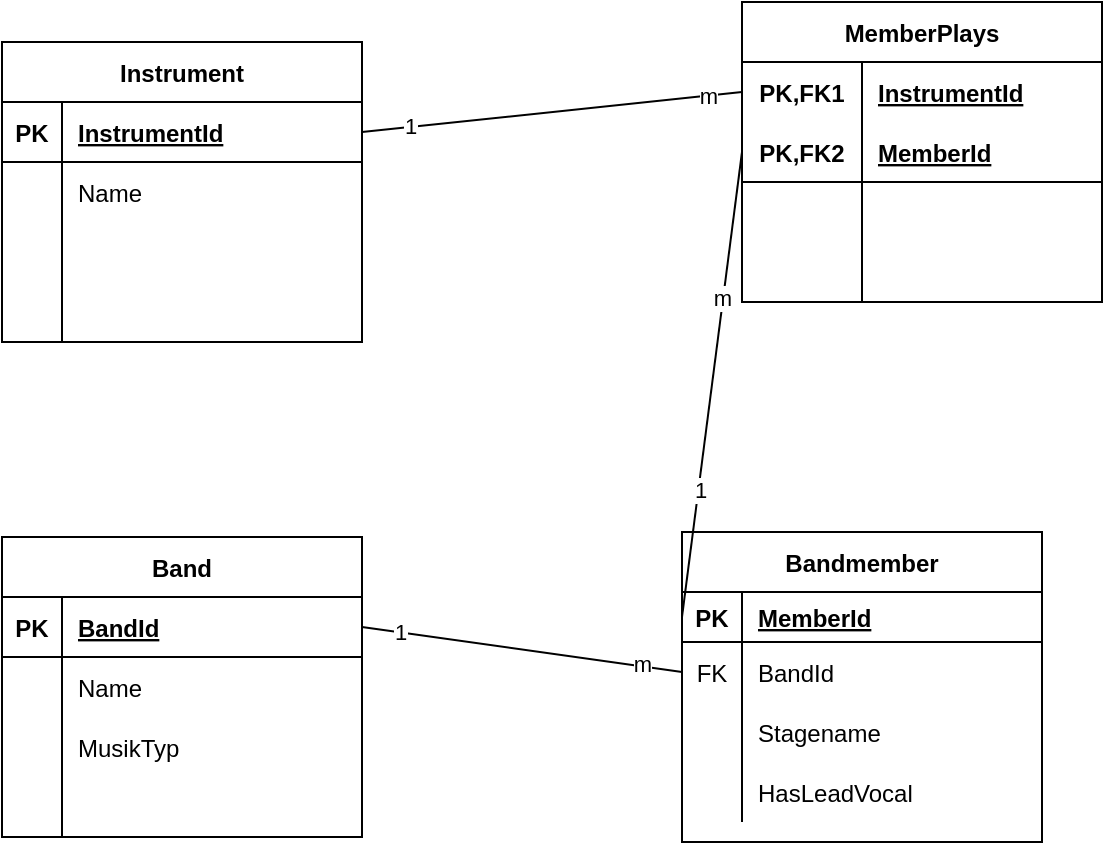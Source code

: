 <mxfile version="16.3.0" type="device"><diagram id="BXuTBW14fsXCgdNWvOI6" name="Page-1"><mxGraphModel dx="1221" dy="1849" grid="1" gridSize="10" guides="1" tooltips="1" connect="1" arrows="1" fold="1" page="1" pageScale="1" pageWidth="827" pageHeight="1169" math="0" shadow="0"><root><mxCell id="0"/><mxCell id="1" parent="0"/><mxCell id="BLeHENehnf-GHIqjw3Wn-449" value="Band" style="shape=table;startSize=30;container=1;collapsible=1;childLayout=tableLayout;fixedRows=1;rowLines=0;fontStyle=1;align=center;resizeLast=1;" vertex="1" parent="1"><mxGeometry x="250" y="147.5" width="180" height="150" as="geometry"/></mxCell><mxCell id="BLeHENehnf-GHIqjw3Wn-450" value="" style="shape=tableRow;horizontal=0;startSize=0;swimlaneHead=0;swimlaneBody=0;fillColor=none;collapsible=0;dropTarget=0;points=[[0,0.5],[1,0.5]];portConstraint=eastwest;top=0;left=0;right=0;bottom=1;" vertex="1" parent="BLeHENehnf-GHIqjw3Wn-449"><mxGeometry y="30" width="180" height="30" as="geometry"/></mxCell><mxCell id="BLeHENehnf-GHIqjw3Wn-451" value="PK" style="shape=partialRectangle;connectable=0;fillColor=none;top=0;left=0;bottom=0;right=0;fontStyle=1;overflow=hidden;" vertex="1" parent="BLeHENehnf-GHIqjw3Wn-450"><mxGeometry width="30" height="30" as="geometry"><mxRectangle width="30" height="30" as="alternateBounds"/></mxGeometry></mxCell><mxCell id="BLeHENehnf-GHIqjw3Wn-452" value="BandId" style="shape=partialRectangle;connectable=0;fillColor=none;top=0;left=0;bottom=0;right=0;align=left;spacingLeft=6;fontStyle=5;overflow=hidden;" vertex="1" parent="BLeHENehnf-GHIqjw3Wn-450"><mxGeometry x="30" width="150" height="30" as="geometry"><mxRectangle width="150" height="30" as="alternateBounds"/></mxGeometry></mxCell><mxCell id="BLeHENehnf-GHIqjw3Wn-453" value="" style="shape=tableRow;horizontal=0;startSize=0;swimlaneHead=0;swimlaneBody=0;fillColor=none;collapsible=0;dropTarget=0;points=[[0,0.5],[1,0.5]];portConstraint=eastwest;top=0;left=0;right=0;bottom=0;" vertex="1" parent="BLeHENehnf-GHIqjw3Wn-449"><mxGeometry y="60" width="180" height="30" as="geometry"/></mxCell><mxCell id="BLeHENehnf-GHIqjw3Wn-454" value="" style="shape=partialRectangle;connectable=0;fillColor=none;top=0;left=0;bottom=0;right=0;editable=1;overflow=hidden;" vertex="1" parent="BLeHENehnf-GHIqjw3Wn-453"><mxGeometry width="30" height="30" as="geometry"><mxRectangle width="30" height="30" as="alternateBounds"/></mxGeometry></mxCell><mxCell id="BLeHENehnf-GHIqjw3Wn-455" value="Name" style="shape=partialRectangle;connectable=0;fillColor=none;top=0;left=0;bottom=0;right=0;align=left;spacingLeft=6;overflow=hidden;" vertex="1" parent="BLeHENehnf-GHIqjw3Wn-453"><mxGeometry x="30" width="150" height="30" as="geometry"><mxRectangle width="150" height="30" as="alternateBounds"/></mxGeometry></mxCell><mxCell id="BLeHENehnf-GHIqjw3Wn-456" value="" style="shape=tableRow;horizontal=0;startSize=0;swimlaneHead=0;swimlaneBody=0;fillColor=none;collapsible=0;dropTarget=0;points=[[0,0.5],[1,0.5]];portConstraint=eastwest;top=0;left=0;right=0;bottom=0;" vertex="1" parent="BLeHENehnf-GHIqjw3Wn-449"><mxGeometry y="90" width="180" height="30" as="geometry"/></mxCell><mxCell id="BLeHENehnf-GHIqjw3Wn-457" value="" style="shape=partialRectangle;connectable=0;fillColor=none;top=0;left=0;bottom=0;right=0;editable=1;overflow=hidden;" vertex="1" parent="BLeHENehnf-GHIqjw3Wn-456"><mxGeometry width="30" height="30" as="geometry"><mxRectangle width="30" height="30" as="alternateBounds"/></mxGeometry></mxCell><mxCell id="BLeHENehnf-GHIqjw3Wn-458" value="MusikTyp" style="shape=partialRectangle;connectable=0;fillColor=none;top=0;left=0;bottom=0;right=0;align=left;spacingLeft=6;overflow=hidden;" vertex="1" parent="BLeHENehnf-GHIqjw3Wn-456"><mxGeometry x="30" width="150" height="30" as="geometry"><mxRectangle width="150" height="30" as="alternateBounds"/></mxGeometry></mxCell><mxCell id="BLeHENehnf-GHIqjw3Wn-459" value="" style="shape=tableRow;horizontal=0;startSize=0;swimlaneHead=0;swimlaneBody=0;fillColor=none;collapsible=0;dropTarget=0;points=[[0,0.5],[1,0.5]];portConstraint=eastwest;top=0;left=0;right=0;bottom=0;" vertex="1" parent="BLeHENehnf-GHIqjw3Wn-449"><mxGeometry y="120" width="180" height="30" as="geometry"/></mxCell><mxCell id="BLeHENehnf-GHIqjw3Wn-460" value="" style="shape=partialRectangle;connectable=0;fillColor=none;top=0;left=0;bottom=0;right=0;editable=1;overflow=hidden;" vertex="1" parent="BLeHENehnf-GHIqjw3Wn-459"><mxGeometry width="30" height="30" as="geometry"><mxRectangle width="30" height="30" as="alternateBounds"/></mxGeometry></mxCell><mxCell id="BLeHENehnf-GHIqjw3Wn-461" value="" style="shape=partialRectangle;connectable=0;fillColor=none;top=0;left=0;bottom=0;right=0;align=left;spacingLeft=6;overflow=hidden;" vertex="1" parent="BLeHENehnf-GHIqjw3Wn-459"><mxGeometry x="30" width="150" height="30" as="geometry"><mxRectangle width="150" height="30" as="alternateBounds"/></mxGeometry></mxCell><mxCell id="BLeHENehnf-GHIqjw3Wn-462" value="Bandmember" style="shape=table;startSize=30;container=1;collapsible=1;childLayout=tableLayout;fixedRows=1;rowLines=0;fontStyle=1;align=center;resizeLast=1;" vertex="1" parent="1"><mxGeometry x="590" y="145" width="180" height="155" as="geometry"/></mxCell><mxCell id="BLeHENehnf-GHIqjw3Wn-463" value="" style="shape=tableRow;horizontal=0;startSize=0;swimlaneHead=0;swimlaneBody=0;fillColor=none;collapsible=0;dropTarget=0;points=[[0,0.5],[1,0.5]];portConstraint=eastwest;top=0;left=0;right=0;bottom=1;" vertex="1" parent="BLeHENehnf-GHIqjw3Wn-462"><mxGeometry y="30" width="180" height="25" as="geometry"/></mxCell><mxCell id="BLeHENehnf-GHIqjw3Wn-464" value="PK" style="shape=partialRectangle;connectable=0;fillColor=none;top=0;left=0;bottom=0;right=0;fontStyle=1;overflow=hidden;" vertex="1" parent="BLeHENehnf-GHIqjw3Wn-463"><mxGeometry width="30" height="25" as="geometry"><mxRectangle width="30" height="25" as="alternateBounds"/></mxGeometry></mxCell><mxCell id="BLeHENehnf-GHIqjw3Wn-465" value="MemberId" style="shape=partialRectangle;connectable=0;fillColor=none;top=0;left=0;bottom=0;right=0;align=left;spacingLeft=6;fontStyle=5;overflow=hidden;" vertex="1" parent="BLeHENehnf-GHIqjw3Wn-463"><mxGeometry x="30" width="150" height="25" as="geometry"><mxRectangle width="150" height="25" as="alternateBounds"/></mxGeometry></mxCell><mxCell id="BLeHENehnf-GHIqjw3Wn-466" value="" style="shape=tableRow;horizontal=0;startSize=0;swimlaneHead=0;swimlaneBody=0;fillColor=none;collapsible=0;dropTarget=0;points=[[0,0.5],[1,0.5]];portConstraint=eastwest;top=0;left=0;right=0;bottom=0;" vertex="1" parent="BLeHENehnf-GHIqjw3Wn-462"><mxGeometry y="55" width="180" height="30" as="geometry"/></mxCell><mxCell id="BLeHENehnf-GHIqjw3Wn-467" value="FK" style="shape=partialRectangle;connectable=0;fillColor=none;top=0;left=0;bottom=0;right=0;editable=1;overflow=hidden;" vertex="1" parent="BLeHENehnf-GHIqjw3Wn-466"><mxGeometry width="30" height="30" as="geometry"><mxRectangle width="30" height="30" as="alternateBounds"/></mxGeometry></mxCell><mxCell id="BLeHENehnf-GHIqjw3Wn-468" value="BandId" style="shape=partialRectangle;connectable=0;fillColor=none;top=0;left=0;bottom=0;right=0;align=left;spacingLeft=6;overflow=hidden;" vertex="1" parent="BLeHENehnf-GHIqjw3Wn-466"><mxGeometry x="30" width="150" height="30" as="geometry"><mxRectangle width="150" height="30" as="alternateBounds"/></mxGeometry></mxCell><mxCell id="BLeHENehnf-GHIqjw3Wn-469" value="" style="shape=tableRow;horizontal=0;startSize=0;swimlaneHead=0;swimlaneBody=0;fillColor=none;collapsible=0;dropTarget=0;points=[[0,0.5],[1,0.5]];portConstraint=eastwest;top=0;left=0;right=0;bottom=0;" vertex="1" parent="BLeHENehnf-GHIqjw3Wn-462"><mxGeometry y="85" width="180" height="30" as="geometry"/></mxCell><mxCell id="BLeHENehnf-GHIqjw3Wn-470" value="" style="shape=partialRectangle;connectable=0;fillColor=none;top=0;left=0;bottom=0;right=0;editable=1;overflow=hidden;" vertex="1" parent="BLeHENehnf-GHIqjw3Wn-469"><mxGeometry width="30" height="30" as="geometry"><mxRectangle width="30" height="30" as="alternateBounds"/></mxGeometry></mxCell><mxCell id="BLeHENehnf-GHIqjw3Wn-471" value="Stagename" style="shape=partialRectangle;connectable=0;fillColor=none;top=0;left=0;bottom=0;right=0;align=left;spacingLeft=6;overflow=hidden;" vertex="1" parent="BLeHENehnf-GHIqjw3Wn-469"><mxGeometry x="30" width="150" height="30" as="geometry"><mxRectangle width="150" height="30" as="alternateBounds"/></mxGeometry></mxCell><mxCell id="BLeHENehnf-GHIqjw3Wn-472" value="" style="shape=tableRow;horizontal=0;startSize=0;swimlaneHead=0;swimlaneBody=0;fillColor=none;collapsible=0;dropTarget=0;points=[[0,0.5],[1,0.5]];portConstraint=eastwest;top=0;left=0;right=0;bottom=0;" vertex="1" parent="BLeHENehnf-GHIqjw3Wn-462"><mxGeometry y="115" width="180" height="30" as="geometry"/></mxCell><mxCell id="BLeHENehnf-GHIqjw3Wn-473" value="" style="shape=partialRectangle;connectable=0;fillColor=none;top=0;left=0;bottom=0;right=0;editable=1;overflow=hidden;" vertex="1" parent="BLeHENehnf-GHIqjw3Wn-472"><mxGeometry width="30" height="30" as="geometry"><mxRectangle width="30" height="30" as="alternateBounds"/></mxGeometry></mxCell><mxCell id="BLeHENehnf-GHIqjw3Wn-474" value="HasLeadVocal" style="shape=partialRectangle;connectable=0;fillColor=none;top=0;left=0;bottom=0;right=0;align=left;spacingLeft=6;overflow=hidden;" vertex="1" parent="BLeHENehnf-GHIqjw3Wn-472"><mxGeometry x="30" width="150" height="30" as="geometry"><mxRectangle width="150" height="30" as="alternateBounds"/></mxGeometry></mxCell><mxCell id="BLeHENehnf-GHIqjw3Wn-475" value="Instrument" style="shape=table;startSize=30;container=1;collapsible=1;childLayout=tableLayout;fixedRows=1;rowLines=0;fontStyle=1;align=center;resizeLast=1;" vertex="1" parent="1"><mxGeometry x="250" y="-100" width="180" height="150" as="geometry"/></mxCell><mxCell id="BLeHENehnf-GHIqjw3Wn-476" value="" style="shape=tableRow;horizontal=0;startSize=0;swimlaneHead=0;swimlaneBody=0;fillColor=none;collapsible=0;dropTarget=0;points=[[0,0.5],[1,0.5]];portConstraint=eastwest;top=0;left=0;right=0;bottom=1;" vertex="1" parent="BLeHENehnf-GHIqjw3Wn-475"><mxGeometry y="30" width="180" height="30" as="geometry"/></mxCell><mxCell id="BLeHENehnf-GHIqjw3Wn-477" value="PK" style="shape=partialRectangle;connectable=0;fillColor=none;top=0;left=0;bottom=0;right=0;fontStyle=1;overflow=hidden;" vertex="1" parent="BLeHENehnf-GHIqjw3Wn-476"><mxGeometry width="30" height="30" as="geometry"><mxRectangle width="30" height="30" as="alternateBounds"/></mxGeometry></mxCell><mxCell id="BLeHENehnf-GHIqjw3Wn-478" value="InstrumentId" style="shape=partialRectangle;connectable=0;fillColor=none;top=0;left=0;bottom=0;right=0;align=left;spacingLeft=6;fontStyle=5;overflow=hidden;" vertex="1" parent="BLeHENehnf-GHIqjw3Wn-476"><mxGeometry x="30" width="150" height="30" as="geometry"><mxRectangle width="150" height="30" as="alternateBounds"/></mxGeometry></mxCell><mxCell id="BLeHENehnf-GHIqjw3Wn-479" value="" style="shape=tableRow;horizontal=0;startSize=0;swimlaneHead=0;swimlaneBody=0;fillColor=none;collapsible=0;dropTarget=0;points=[[0,0.5],[1,0.5]];portConstraint=eastwest;top=0;left=0;right=0;bottom=0;" vertex="1" parent="BLeHENehnf-GHIqjw3Wn-475"><mxGeometry y="60" width="180" height="30" as="geometry"/></mxCell><mxCell id="BLeHENehnf-GHIqjw3Wn-480" value="" style="shape=partialRectangle;connectable=0;fillColor=none;top=0;left=0;bottom=0;right=0;editable=1;overflow=hidden;" vertex="1" parent="BLeHENehnf-GHIqjw3Wn-479"><mxGeometry width="30" height="30" as="geometry"><mxRectangle width="30" height="30" as="alternateBounds"/></mxGeometry></mxCell><mxCell id="BLeHENehnf-GHIqjw3Wn-481" value="Name" style="shape=partialRectangle;connectable=0;fillColor=none;top=0;left=0;bottom=0;right=0;align=left;spacingLeft=6;overflow=hidden;" vertex="1" parent="BLeHENehnf-GHIqjw3Wn-479"><mxGeometry x="30" width="150" height="30" as="geometry"><mxRectangle width="150" height="30" as="alternateBounds"/></mxGeometry></mxCell><mxCell id="BLeHENehnf-GHIqjw3Wn-482" value="" style="shape=tableRow;horizontal=0;startSize=0;swimlaneHead=0;swimlaneBody=0;fillColor=none;collapsible=0;dropTarget=0;points=[[0,0.5],[1,0.5]];portConstraint=eastwest;top=0;left=0;right=0;bottom=0;" vertex="1" parent="BLeHENehnf-GHIqjw3Wn-475"><mxGeometry y="90" width="180" height="30" as="geometry"/></mxCell><mxCell id="BLeHENehnf-GHIqjw3Wn-483" value="" style="shape=partialRectangle;connectable=0;fillColor=none;top=0;left=0;bottom=0;right=0;editable=1;overflow=hidden;" vertex="1" parent="BLeHENehnf-GHIqjw3Wn-482"><mxGeometry width="30" height="30" as="geometry"><mxRectangle width="30" height="30" as="alternateBounds"/></mxGeometry></mxCell><mxCell id="BLeHENehnf-GHIqjw3Wn-484" value="" style="shape=partialRectangle;connectable=0;fillColor=none;top=0;left=0;bottom=0;right=0;align=left;spacingLeft=6;overflow=hidden;" vertex="1" parent="BLeHENehnf-GHIqjw3Wn-482"><mxGeometry x="30" width="150" height="30" as="geometry"><mxRectangle width="150" height="30" as="alternateBounds"/></mxGeometry></mxCell><mxCell id="BLeHENehnf-GHIqjw3Wn-485" value="" style="shape=tableRow;horizontal=0;startSize=0;swimlaneHead=0;swimlaneBody=0;fillColor=none;collapsible=0;dropTarget=0;points=[[0,0.5],[1,0.5]];portConstraint=eastwest;top=0;left=0;right=0;bottom=0;" vertex="1" parent="BLeHENehnf-GHIqjw3Wn-475"><mxGeometry y="120" width="180" height="30" as="geometry"/></mxCell><mxCell id="BLeHENehnf-GHIqjw3Wn-486" value="" style="shape=partialRectangle;connectable=0;fillColor=none;top=0;left=0;bottom=0;right=0;editable=1;overflow=hidden;" vertex="1" parent="BLeHENehnf-GHIqjw3Wn-485"><mxGeometry width="30" height="30" as="geometry"><mxRectangle width="30" height="30" as="alternateBounds"/></mxGeometry></mxCell><mxCell id="BLeHENehnf-GHIqjw3Wn-487" value="" style="shape=partialRectangle;connectable=0;fillColor=none;top=0;left=0;bottom=0;right=0;align=left;spacingLeft=6;overflow=hidden;" vertex="1" parent="BLeHENehnf-GHIqjw3Wn-485"><mxGeometry x="30" width="150" height="30" as="geometry"><mxRectangle width="150" height="30" as="alternateBounds"/></mxGeometry></mxCell><mxCell id="BLeHENehnf-GHIqjw3Wn-501" value="MemberPlays" style="shape=table;startSize=30;container=1;collapsible=1;childLayout=tableLayout;fixedRows=1;rowLines=0;fontStyle=1;align=center;resizeLast=1;" vertex="1" parent="1"><mxGeometry x="620" y="-120" width="180" height="150" as="geometry"/></mxCell><mxCell id="BLeHENehnf-GHIqjw3Wn-502" value="" style="shape=tableRow;horizontal=0;startSize=0;swimlaneHead=0;swimlaneBody=0;fillColor=none;collapsible=0;dropTarget=0;points=[[0,0.5],[1,0.5]];portConstraint=eastwest;top=0;left=0;right=0;bottom=0;" vertex="1" parent="BLeHENehnf-GHIqjw3Wn-501"><mxGeometry y="30" width="180" height="30" as="geometry"/></mxCell><mxCell id="BLeHENehnf-GHIqjw3Wn-503" value="PK,FK1" style="shape=partialRectangle;connectable=0;fillColor=none;top=0;left=0;bottom=0;right=0;fontStyle=1;overflow=hidden;" vertex="1" parent="BLeHENehnf-GHIqjw3Wn-502"><mxGeometry width="60" height="30" as="geometry"><mxRectangle width="60" height="30" as="alternateBounds"/></mxGeometry></mxCell><mxCell id="BLeHENehnf-GHIqjw3Wn-504" value="InstrumentId" style="shape=partialRectangle;connectable=0;fillColor=none;top=0;left=0;bottom=0;right=0;align=left;spacingLeft=6;fontStyle=5;overflow=hidden;" vertex="1" parent="BLeHENehnf-GHIqjw3Wn-502"><mxGeometry x="60" width="120" height="30" as="geometry"><mxRectangle width="120" height="30" as="alternateBounds"/></mxGeometry></mxCell><mxCell id="BLeHENehnf-GHIqjw3Wn-505" value="" style="shape=tableRow;horizontal=0;startSize=0;swimlaneHead=0;swimlaneBody=0;fillColor=none;collapsible=0;dropTarget=0;points=[[0,0.5],[1,0.5]];portConstraint=eastwest;top=0;left=0;right=0;bottom=1;" vertex="1" parent="BLeHENehnf-GHIqjw3Wn-501"><mxGeometry y="60" width="180" height="30" as="geometry"/></mxCell><mxCell id="BLeHENehnf-GHIqjw3Wn-506" value="PK,FK2" style="shape=partialRectangle;connectable=0;fillColor=none;top=0;left=0;bottom=0;right=0;fontStyle=1;overflow=hidden;" vertex="1" parent="BLeHENehnf-GHIqjw3Wn-505"><mxGeometry width="60" height="30" as="geometry"><mxRectangle width="60" height="30" as="alternateBounds"/></mxGeometry></mxCell><mxCell id="BLeHENehnf-GHIqjw3Wn-507" value="MemberId" style="shape=partialRectangle;connectable=0;fillColor=none;top=0;left=0;bottom=0;right=0;align=left;spacingLeft=6;fontStyle=5;overflow=hidden;" vertex="1" parent="BLeHENehnf-GHIqjw3Wn-505"><mxGeometry x="60" width="120" height="30" as="geometry"><mxRectangle width="120" height="30" as="alternateBounds"/></mxGeometry></mxCell><mxCell id="BLeHENehnf-GHIqjw3Wn-508" value="" style="shape=tableRow;horizontal=0;startSize=0;swimlaneHead=0;swimlaneBody=0;fillColor=none;collapsible=0;dropTarget=0;points=[[0,0.5],[1,0.5]];portConstraint=eastwest;top=0;left=0;right=0;bottom=0;" vertex="1" parent="BLeHENehnf-GHIqjw3Wn-501"><mxGeometry y="90" width="180" height="30" as="geometry"/></mxCell><mxCell id="BLeHENehnf-GHIqjw3Wn-509" value="" style="shape=partialRectangle;connectable=0;fillColor=none;top=0;left=0;bottom=0;right=0;editable=1;overflow=hidden;" vertex="1" parent="BLeHENehnf-GHIqjw3Wn-508"><mxGeometry width="60" height="30" as="geometry"><mxRectangle width="60" height="30" as="alternateBounds"/></mxGeometry></mxCell><mxCell id="BLeHENehnf-GHIqjw3Wn-510" value="" style="shape=partialRectangle;connectable=0;fillColor=none;top=0;left=0;bottom=0;right=0;align=left;spacingLeft=6;overflow=hidden;" vertex="1" parent="BLeHENehnf-GHIqjw3Wn-508"><mxGeometry x="60" width="120" height="30" as="geometry"><mxRectangle width="120" height="30" as="alternateBounds"/></mxGeometry></mxCell><mxCell id="BLeHENehnf-GHIqjw3Wn-511" value="" style="shape=tableRow;horizontal=0;startSize=0;swimlaneHead=0;swimlaneBody=0;fillColor=none;collapsible=0;dropTarget=0;points=[[0,0.5],[1,0.5]];portConstraint=eastwest;top=0;left=0;right=0;bottom=0;" vertex="1" parent="BLeHENehnf-GHIqjw3Wn-501"><mxGeometry y="120" width="180" height="30" as="geometry"/></mxCell><mxCell id="BLeHENehnf-GHIqjw3Wn-512" value="" style="shape=partialRectangle;connectable=0;fillColor=none;top=0;left=0;bottom=0;right=0;editable=1;overflow=hidden;" vertex="1" parent="BLeHENehnf-GHIqjw3Wn-511"><mxGeometry width="60" height="30" as="geometry"><mxRectangle width="60" height="30" as="alternateBounds"/></mxGeometry></mxCell><mxCell id="BLeHENehnf-GHIqjw3Wn-513" value="" style="shape=partialRectangle;connectable=0;fillColor=none;top=0;left=0;bottom=0;right=0;align=left;spacingLeft=6;overflow=hidden;" vertex="1" parent="BLeHENehnf-GHIqjw3Wn-511"><mxGeometry x="60" width="120" height="30" as="geometry"><mxRectangle width="120" height="30" as="alternateBounds"/></mxGeometry></mxCell><mxCell id="BLeHENehnf-GHIqjw3Wn-514" value="" style="endArrow=none;html=1;rounded=0;exitX=1;exitY=0.5;exitDx=0;exitDy=0;entryX=0;entryY=0.5;entryDx=0;entryDy=0;" edge="1" parent="1" source="BLeHENehnf-GHIqjw3Wn-450" target="BLeHENehnf-GHIqjw3Wn-466"><mxGeometry relative="1" as="geometry"><mxPoint x="700" y="140" as="sourcePoint"/><mxPoint x="860" y="140" as="targetPoint"/></mxGeometry></mxCell><mxCell id="BLeHENehnf-GHIqjw3Wn-515" value="1" style="edgeLabel;html=1;align=center;verticalAlign=middle;resizable=0;points=[];" vertex="1" connectable="0" parent="BLeHENehnf-GHIqjw3Wn-514"><mxGeometry x="-0.767" relative="1" as="geometry"><mxPoint as="offset"/></mxGeometry></mxCell><mxCell id="BLeHENehnf-GHIqjw3Wn-516" value="m" style="edgeLabel;html=1;align=center;verticalAlign=middle;resizable=0;points=[];" vertex="1" connectable="0" parent="BLeHENehnf-GHIqjw3Wn-514"><mxGeometry x="0.746" y="1" relative="1" as="geometry"><mxPoint as="offset"/></mxGeometry></mxCell><mxCell id="BLeHENehnf-GHIqjw3Wn-517" value="" style="endArrow=none;html=1;rounded=0;exitX=0;exitY=0.5;exitDx=0;exitDy=0;entryX=0;entryY=0.5;entryDx=0;entryDy=0;" edge="1" parent="1" source="BLeHENehnf-GHIqjw3Wn-505" target="BLeHENehnf-GHIqjw3Wn-463"><mxGeometry relative="1" as="geometry"><mxPoint x="700" y="140" as="sourcePoint"/><mxPoint x="860" y="140" as="targetPoint"/></mxGeometry></mxCell><mxCell id="BLeHENehnf-GHIqjw3Wn-518" value="1" style="edgeLabel;html=1;align=center;verticalAlign=middle;resizable=0;points=[];" vertex="1" connectable="0" parent="BLeHENehnf-GHIqjw3Wn-517"><mxGeometry x="0.454" y="1" relative="1" as="geometry"><mxPoint as="offset"/></mxGeometry></mxCell><mxCell id="BLeHENehnf-GHIqjw3Wn-519" value="m" style="edgeLabel;html=1;align=center;verticalAlign=middle;resizable=0;points=[];" vertex="1" connectable="0" parent="BLeHENehnf-GHIqjw3Wn-517"><mxGeometry x="-0.374" y="-1" relative="1" as="geometry"><mxPoint as="offset"/></mxGeometry></mxCell><mxCell id="BLeHENehnf-GHIqjw3Wn-520" value="" style="endArrow=none;html=1;rounded=0;exitX=1;exitY=0.5;exitDx=0;exitDy=0;entryX=0;entryY=0.5;entryDx=0;entryDy=0;" edge="1" parent="1" source="BLeHENehnf-GHIqjw3Wn-476" target="BLeHENehnf-GHIqjw3Wn-502"><mxGeometry relative="1" as="geometry"><mxPoint x="700" y="140" as="sourcePoint"/><mxPoint x="860" y="140" as="targetPoint"/></mxGeometry></mxCell><mxCell id="BLeHENehnf-GHIqjw3Wn-521" value="1" style="edgeLabel;html=1;align=center;verticalAlign=middle;resizable=0;points=[];" vertex="1" connectable="0" parent="BLeHENehnf-GHIqjw3Wn-520"><mxGeometry x="-0.753" y="1" relative="1" as="geometry"><mxPoint as="offset"/></mxGeometry></mxCell><mxCell id="BLeHENehnf-GHIqjw3Wn-522" value="m" style="edgeLabel;html=1;align=center;verticalAlign=middle;resizable=0;points=[];" vertex="1" connectable="0" parent="BLeHENehnf-GHIqjw3Wn-520"><mxGeometry x="0.819" relative="1" as="geometry"><mxPoint as="offset"/></mxGeometry></mxCell></root></mxGraphModel></diagram></mxfile>